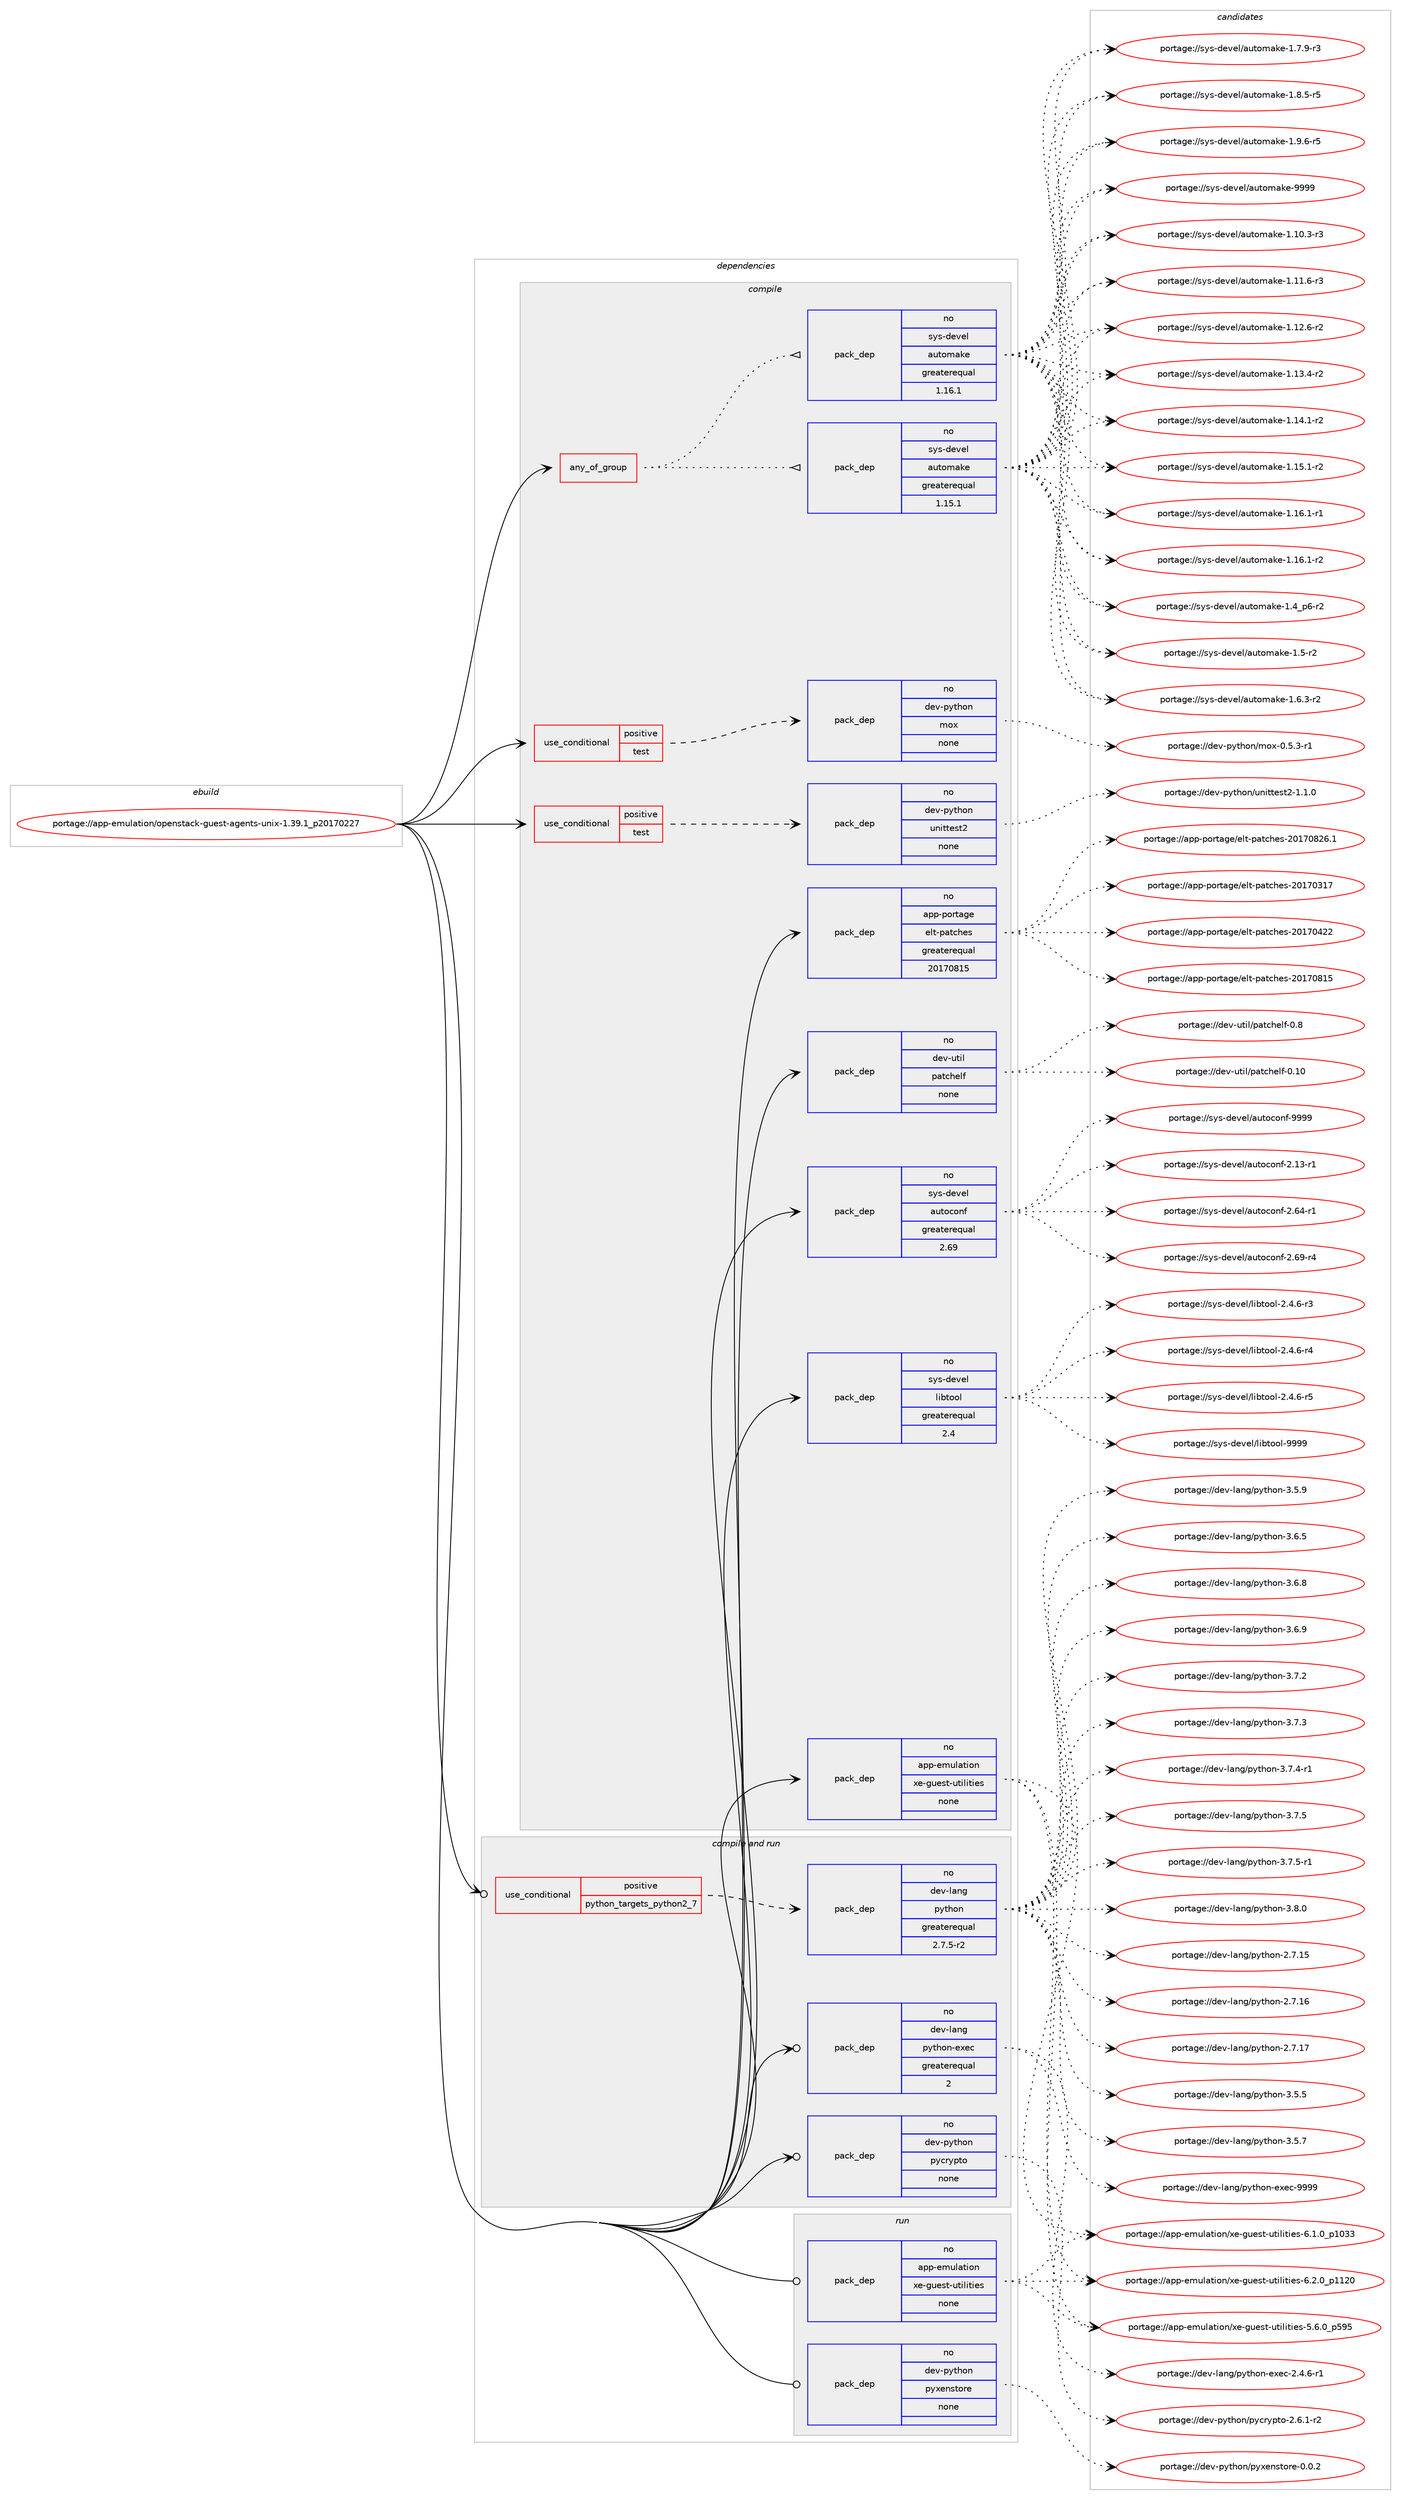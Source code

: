 digraph prolog {

# *************
# Graph options
# *************

newrank=true;
concentrate=true;
compound=true;
graph [rankdir=LR,fontname=Helvetica,fontsize=10,ranksep=1.5];#, ranksep=2.5, nodesep=0.2];
edge  [arrowhead=vee];
node  [fontname=Helvetica,fontsize=10];

# **********
# The ebuild
# **********

subgraph cluster_leftcol {
color=gray;
label=<<i>ebuild</i>>;
id [label="portage://app-emulation/openstack-guest-agents-unix-1.39.1_p20170227", color=red, width=4, href="../app-emulation/openstack-guest-agents-unix-1.39.1_p20170227.svg"];
}

# ****************
# The dependencies
# ****************

subgraph cluster_midcol {
color=gray;
label=<<i>dependencies</i>>;
subgraph cluster_compile {
fillcolor="#eeeeee";
style=filled;
label=<<i>compile</i>>;
subgraph any376 {
dependency22948 [label=<<TABLE BORDER="0" CELLBORDER="1" CELLSPACING="0" CELLPADDING="4"><TR><TD CELLPADDING="10">any_of_group</TD></TR></TABLE>>, shape=none, color=red];subgraph pack17103 {
dependency22949 [label=<<TABLE BORDER="0" CELLBORDER="1" CELLSPACING="0" CELLPADDING="4" WIDTH="220"><TR><TD ROWSPAN="6" CELLPADDING="30">pack_dep</TD></TR><TR><TD WIDTH="110">no</TD></TR><TR><TD>sys-devel</TD></TR><TR><TD>automake</TD></TR><TR><TD>greaterequal</TD></TR><TR><TD>1.16.1</TD></TR></TABLE>>, shape=none, color=blue];
}
dependency22948:e -> dependency22949:w [weight=20,style="dotted",arrowhead="oinv"];
subgraph pack17104 {
dependency22950 [label=<<TABLE BORDER="0" CELLBORDER="1" CELLSPACING="0" CELLPADDING="4" WIDTH="220"><TR><TD ROWSPAN="6" CELLPADDING="30">pack_dep</TD></TR><TR><TD WIDTH="110">no</TD></TR><TR><TD>sys-devel</TD></TR><TR><TD>automake</TD></TR><TR><TD>greaterequal</TD></TR><TR><TD>1.15.1</TD></TR></TABLE>>, shape=none, color=blue];
}
dependency22948:e -> dependency22950:w [weight=20,style="dotted",arrowhead="oinv"];
}
id:e -> dependency22948:w [weight=20,style="solid",arrowhead="vee"];
subgraph cond5461 {
dependency22951 [label=<<TABLE BORDER="0" CELLBORDER="1" CELLSPACING="0" CELLPADDING="4"><TR><TD ROWSPAN="3" CELLPADDING="10">use_conditional</TD></TR><TR><TD>positive</TD></TR><TR><TD>test</TD></TR></TABLE>>, shape=none, color=red];
subgraph pack17105 {
dependency22952 [label=<<TABLE BORDER="0" CELLBORDER="1" CELLSPACING="0" CELLPADDING="4" WIDTH="220"><TR><TD ROWSPAN="6" CELLPADDING="30">pack_dep</TD></TR><TR><TD WIDTH="110">no</TD></TR><TR><TD>dev-python</TD></TR><TR><TD>mox</TD></TR><TR><TD>none</TD></TR><TR><TD></TD></TR></TABLE>>, shape=none, color=blue];
}
dependency22951:e -> dependency22952:w [weight=20,style="dashed",arrowhead="vee"];
}
id:e -> dependency22951:w [weight=20,style="solid",arrowhead="vee"];
subgraph cond5462 {
dependency22953 [label=<<TABLE BORDER="0" CELLBORDER="1" CELLSPACING="0" CELLPADDING="4"><TR><TD ROWSPAN="3" CELLPADDING="10">use_conditional</TD></TR><TR><TD>positive</TD></TR><TR><TD>test</TD></TR></TABLE>>, shape=none, color=red];
subgraph pack17106 {
dependency22954 [label=<<TABLE BORDER="0" CELLBORDER="1" CELLSPACING="0" CELLPADDING="4" WIDTH="220"><TR><TD ROWSPAN="6" CELLPADDING="30">pack_dep</TD></TR><TR><TD WIDTH="110">no</TD></TR><TR><TD>dev-python</TD></TR><TR><TD>unittest2</TD></TR><TR><TD>none</TD></TR><TR><TD></TD></TR></TABLE>>, shape=none, color=blue];
}
dependency22953:e -> dependency22954:w [weight=20,style="dashed",arrowhead="vee"];
}
id:e -> dependency22953:w [weight=20,style="solid",arrowhead="vee"];
subgraph pack17107 {
dependency22955 [label=<<TABLE BORDER="0" CELLBORDER="1" CELLSPACING="0" CELLPADDING="4" WIDTH="220"><TR><TD ROWSPAN="6" CELLPADDING="30">pack_dep</TD></TR><TR><TD WIDTH="110">no</TD></TR><TR><TD>app-emulation</TD></TR><TR><TD>xe-guest-utilities</TD></TR><TR><TD>none</TD></TR><TR><TD></TD></TR></TABLE>>, shape=none, color=blue];
}
id:e -> dependency22955:w [weight=20,style="solid",arrowhead="vee"];
subgraph pack17108 {
dependency22956 [label=<<TABLE BORDER="0" CELLBORDER="1" CELLSPACING="0" CELLPADDING="4" WIDTH="220"><TR><TD ROWSPAN="6" CELLPADDING="30">pack_dep</TD></TR><TR><TD WIDTH="110">no</TD></TR><TR><TD>app-portage</TD></TR><TR><TD>elt-patches</TD></TR><TR><TD>greaterequal</TD></TR><TR><TD>20170815</TD></TR></TABLE>>, shape=none, color=blue];
}
id:e -> dependency22956:w [weight=20,style="solid",arrowhead="vee"];
subgraph pack17109 {
dependency22957 [label=<<TABLE BORDER="0" CELLBORDER="1" CELLSPACING="0" CELLPADDING="4" WIDTH="220"><TR><TD ROWSPAN="6" CELLPADDING="30">pack_dep</TD></TR><TR><TD WIDTH="110">no</TD></TR><TR><TD>dev-util</TD></TR><TR><TD>patchelf</TD></TR><TR><TD>none</TD></TR><TR><TD></TD></TR></TABLE>>, shape=none, color=blue];
}
id:e -> dependency22957:w [weight=20,style="solid",arrowhead="vee"];
subgraph pack17110 {
dependency22958 [label=<<TABLE BORDER="0" CELLBORDER="1" CELLSPACING="0" CELLPADDING="4" WIDTH="220"><TR><TD ROWSPAN="6" CELLPADDING="30">pack_dep</TD></TR><TR><TD WIDTH="110">no</TD></TR><TR><TD>sys-devel</TD></TR><TR><TD>autoconf</TD></TR><TR><TD>greaterequal</TD></TR><TR><TD>2.69</TD></TR></TABLE>>, shape=none, color=blue];
}
id:e -> dependency22958:w [weight=20,style="solid",arrowhead="vee"];
subgraph pack17111 {
dependency22959 [label=<<TABLE BORDER="0" CELLBORDER="1" CELLSPACING="0" CELLPADDING="4" WIDTH="220"><TR><TD ROWSPAN="6" CELLPADDING="30">pack_dep</TD></TR><TR><TD WIDTH="110">no</TD></TR><TR><TD>sys-devel</TD></TR><TR><TD>libtool</TD></TR><TR><TD>greaterequal</TD></TR><TR><TD>2.4</TD></TR></TABLE>>, shape=none, color=blue];
}
id:e -> dependency22959:w [weight=20,style="solid",arrowhead="vee"];
}
subgraph cluster_compileandrun {
fillcolor="#eeeeee";
style=filled;
label=<<i>compile and run</i>>;
subgraph cond5463 {
dependency22960 [label=<<TABLE BORDER="0" CELLBORDER="1" CELLSPACING="0" CELLPADDING="4"><TR><TD ROWSPAN="3" CELLPADDING="10">use_conditional</TD></TR><TR><TD>positive</TD></TR><TR><TD>python_targets_python2_7</TD></TR></TABLE>>, shape=none, color=red];
subgraph pack17112 {
dependency22961 [label=<<TABLE BORDER="0" CELLBORDER="1" CELLSPACING="0" CELLPADDING="4" WIDTH="220"><TR><TD ROWSPAN="6" CELLPADDING="30">pack_dep</TD></TR><TR><TD WIDTH="110">no</TD></TR><TR><TD>dev-lang</TD></TR><TR><TD>python</TD></TR><TR><TD>greaterequal</TD></TR><TR><TD>2.7.5-r2</TD></TR></TABLE>>, shape=none, color=blue];
}
dependency22960:e -> dependency22961:w [weight=20,style="dashed",arrowhead="vee"];
}
id:e -> dependency22960:w [weight=20,style="solid",arrowhead="odotvee"];
subgraph pack17113 {
dependency22962 [label=<<TABLE BORDER="0" CELLBORDER="1" CELLSPACING="0" CELLPADDING="4" WIDTH="220"><TR><TD ROWSPAN="6" CELLPADDING="30">pack_dep</TD></TR><TR><TD WIDTH="110">no</TD></TR><TR><TD>dev-lang</TD></TR><TR><TD>python-exec</TD></TR><TR><TD>greaterequal</TD></TR><TR><TD>2</TD></TR></TABLE>>, shape=none, color=blue];
}
id:e -> dependency22962:w [weight=20,style="solid",arrowhead="odotvee"];
subgraph pack17114 {
dependency22963 [label=<<TABLE BORDER="0" CELLBORDER="1" CELLSPACING="0" CELLPADDING="4" WIDTH="220"><TR><TD ROWSPAN="6" CELLPADDING="30">pack_dep</TD></TR><TR><TD WIDTH="110">no</TD></TR><TR><TD>dev-python</TD></TR><TR><TD>pycrypto</TD></TR><TR><TD>none</TD></TR><TR><TD></TD></TR></TABLE>>, shape=none, color=blue];
}
id:e -> dependency22963:w [weight=20,style="solid",arrowhead="odotvee"];
}
subgraph cluster_run {
fillcolor="#eeeeee";
style=filled;
label=<<i>run</i>>;
subgraph pack17115 {
dependency22964 [label=<<TABLE BORDER="0" CELLBORDER="1" CELLSPACING="0" CELLPADDING="4" WIDTH="220"><TR><TD ROWSPAN="6" CELLPADDING="30">pack_dep</TD></TR><TR><TD WIDTH="110">no</TD></TR><TR><TD>app-emulation</TD></TR><TR><TD>xe-guest-utilities</TD></TR><TR><TD>none</TD></TR><TR><TD></TD></TR></TABLE>>, shape=none, color=blue];
}
id:e -> dependency22964:w [weight=20,style="solid",arrowhead="odot"];
subgraph pack17116 {
dependency22965 [label=<<TABLE BORDER="0" CELLBORDER="1" CELLSPACING="0" CELLPADDING="4" WIDTH="220"><TR><TD ROWSPAN="6" CELLPADDING="30">pack_dep</TD></TR><TR><TD WIDTH="110">no</TD></TR><TR><TD>dev-python</TD></TR><TR><TD>pyxenstore</TD></TR><TR><TD>none</TD></TR><TR><TD></TD></TR></TABLE>>, shape=none, color=blue];
}
id:e -> dependency22965:w [weight=20,style="solid",arrowhead="odot"];
}
}

# **************
# The candidates
# **************

subgraph cluster_choices {
rank=same;
color=gray;
label=<<i>candidates</i>>;

subgraph choice17103 {
color=black;
nodesep=1;
choiceportage11512111545100101118101108479711711611110997107101454946494846514511451 [label="portage://sys-devel/automake-1.10.3-r3", color=red, width=4,href="../sys-devel/automake-1.10.3-r3.svg"];
choiceportage11512111545100101118101108479711711611110997107101454946494946544511451 [label="portage://sys-devel/automake-1.11.6-r3", color=red, width=4,href="../sys-devel/automake-1.11.6-r3.svg"];
choiceportage11512111545100101118101108479711711611110997107101454946495046544511450 [label="portage://sys-devel/automake-1.12.6-r2", color=red, width=4,href="../sys-devel/automake-1.12.6-r2.svg"];
choiceportage11512111545100101118101108479711711611110997107101454946495146524511450 [label="portage://sys-devel/automake-1.13.4-r2", color=red, width=4,href="../sys-devel/automake-1.13.4-r2.svg"];
choiceportage11512111545100101118101108479711711611110997107101454946495246494511450 [label="portage://sys-devel/automake-1.14.1-r2", color=red, width=4,href="../sys-devel/automake-1.14.1-r2.svg"];
choiceportage11512111545100101118101108479711711611110997107101454946495346494511450 [label="portage://sys-devel/automake-1.15.1-r2", color=red, width=4,href="../sys-devel/automake-1.15.1-r2.svg"];
choiceportage11512111545100101118101108479711711611110997107101454946495446494511449 [label="portage://sys-devel/automake-1.16.1-r1", color=red, width=4,href="../sys-devel/automake-1.16.1-r1.svg"];
choiceportage11512111545100101118101108479711711611110997107101454946495446494511450 [label="portage://sys-devel/automake-1.16.1-r2", color=red, width=4,href="../sys-devel/automake-1.16.1-r2.svg"];
choiceportage115121115451001011181011084797117116111109971071014549465295112544511450 [label="portage://sys-devel/automake-1.4_p6-r2", color=red, width=4,href="../sys-devel/automake-1.4_p6-r2.svg"];
choiceportage11512111545100101118101108479711711611110997107101454946534511450 [label="portage://sys-devel/automake-1.5-r2", color=red, width=4,href="../sys-devel/automake-1.5-r2.svg"];
choiceportage115121115451001011181011084797117116111109971071014549465446514511450 [label="portage://sys-devel/automake-1.6.3-r2", color=red, width=4,href="../sys-devel/automake-1.6.3-r2.svg"];
choiceportage115121115451001011181011084797117116111109971071014549465546574511451 [label="portage://sys-devel/automake-1.7.9-r3", color=red, width=4,href="../sys-devel/automake-1.7.9-r3.svg"];
choiceportage115121115451001011181011084797117116111109971071014549465646534511453 [label="portage://sys-devel/automake-1.8.5-r5", color=red, width=4,href="../sys-devel/automake-1.8.5-r5.svg"];
choiceportage115121115451001011181011084797117116111109971071014549465746544511453 [label="portage://sys-devel/automake-1.9.6-r5", color=red, width=4,href="../sys-devel/automake-1.9.6-r5.svg"];
choiceportage115121115451001011181011084797117116111109971071014557575757 [label="portage://sys-devel/automake-9999", color=red, width=4,href="../sys-devel/automake-9999.svg"];
dependency22949:e -> choiceportage11512111545100101118101108479711711611110997107101454946494846514511451:w [style=dotted,weight="100"];
dependency22949:e -> choiceportage11512111545100101118101108479711711611110997107101454946494946544511451:w [style=dotted,weight="100"];
dependency22949:e -> choiceportage11512111545100101118101108479711711611110997107101454946495046544511450:w [style=dotted,weight="100"];
dependency22949:e -> choiceportage11512111545100101118101108479711711611110997107101454946495146524511450:w [style=dotted,weight="100"];
dependency22949:e -> choiceportage11512111545100101118101108479711711611110997107101454946495246494511450:w [style=dotted,weight="100"];
dependency22949:e -> choiceportage11512111545100101118101108479711711611110997107101454946495346494511450:w [style=dotted,weight="100"];
dependency22949:e -> choiceportage11512111545100101118101108479711711611110997107101454946495446494511449:w [style=dotted,weight="100"];
dependency22949:e -> choiceportage11512111545100101118101108479711711611110997107101454946495446494511450:w [style=dotted,weight="100"];
dependency22949:e -> choiceportage115121115451001011181011084797117116111109971071014549465295112544511450:w [style=dotted,weight="100"];
dependency22949:e -> choiceportage11512111545100101118101108479711711611110997107101454946534511450:w [style=dotted,weight="100"];
dependency22949:e -> choiceportage115121115451001011181011084797117116111109971071014549465446514511450:w [style=dotted,weight="100"];
dependency22949:e -> choiceportage115121115451001011181011084797117116111109971071014549465546574511451:w [style=dotted,weight="100"];
dependency22949:e -> choiceportage115121115451001011181011084797117116111109971071014549465646534511453:w [style=dotted,weight="100"];
dependency22949:e -> choiceportage115121115451001011181011084797117116111109971071014549465746544511453:w [style=dotted,weight="100"];
dependency22949:e -> choiceportage115121115451001011181011084797117116111109971071014557575757:w [style=dotted,weight="100"];
}
subgraph choice17104 {
color=black;
nodesep=1;
choiceportage11512111545100101118101108479711711611110997107101454946494846514511451 [label="portage://sys-devel/automake-1.10.3-r3", color=red, width=4,href="../sys-devel/automake-1.10.3-r3.svg"];
choiceportage11512111545100101118101108479711711611110997107101454946494946544511451 [label="portage://sys-devel/automake-1.11.6-r3", color=red, width=4,href="../sys-devel/automake-1.11.6-r3.svg"];
choiceportage11512111545100101118101108479711711611110997107101454946495046544511450 [label="portage://sys-devel/automake-1.12.6-r2", color=red, width=4,href="../sys-devel/automake-1.12.6-r2.svg"];
choiceportage11512111545100101118101108479711711611110997107101454946495146524511450 [label="portage://sys-devel/automake-1.13.4-r2", color=red, width=4,href="../sys-devel/automake-1.13.4-r2.svg"];
choiceportage11512111545100101118101108479711711611110997107101454946495246494511450 [label="portage://sys-devel/automake-1.14.1-r2", color=red, width=4,href="../sys-devel/automake-1.14.1-r2.svg"];
choiceportage11512111545100101118101108479711711611110997107101454946495346494511450 [label="portage://sys-devel/automake-1.15.1-r2", color=red, width=4,href="../sys-devel/automake-1.15.1-r2.svg"];
choiceportage11512111545100101118101108479711711611110997107101454946495446494511449 [label="portage://sys-devel/automake-1.16.1-r1", color=red, width=4,href="../sys-devel/automake-1.16.1-r1.svg"];
choiceportage11512111545100101118101108479711711611110997107101454946495446494511450 [label="portage://sys-devel/automake-1.16.1-r2", color=red, width=4,href="../sys-devel/automake-1.16.1-r2.svg"];
choiceportage115121115451001011181011084797117116111109971071014549465295112544511450 [label="portage://sys-devel/automake-1.4_p6-r2", color=red, width=4,href="../sys-devel/automake-1.4_p6-r2.svg"];
choiceportage11512111545100101118101108479711711611110997107101454946534511450 [label="portage://sys-devel/automake-1.5-r2", color=red, width=4,href="../sys-devel/automake-1.5-r2.svg"];
choiceportage115121115451001011181011084797117116111109971071014549465446514511450 [label="portage://sys-devel/automake-1.6.3-r2", color=red, width=4,href="../sys-devel/automake-1.6.3-r2.svg"];
choiceportage115121115451001011181011084797117116111109971071014549465546574511451 [label="portage://sys-devel/automake-1.7.9-r3", color=red, width=4,href="../sys-devel/automake-1.7.9-r3.svg"];
choiceportage115121115451001011181011084797117116111109971071014549465646534511453 [label="portage://sys-devel/automake-1.8.5-r5", color=red, width=4,href="../sys-devel/automake-1.8.5-r5.svg"];
choiceportage115121115451001011181011084797117116111109971071014549465746544511453 [label="portage://sys-devel/automake-1.9.6-r5", color=red, width=4,href="../sys-devel/automake-1.9.6-r5.svg"];
choiceportage115121115451001011181011084797117116111109971071014557575757 [label="portage://sys-devel/automake-9999", color=red, width=4,href="../sys-devel/automake-9999.svg"];
dependency22950:e -> choiceportage11512111545100101118101108479711711611110997107101454946494846514511451:w [style=dotted,weight="100"];
dependency22950:e -> choiceportage11512111545100101118101108479711711611110997107101454946494946544511451:w [style=dotted,weight="100"];
dependency22950:e -> choiceportage11512111545100101118101108479711711611110997107101454946495046544511450:w [style=dotted,weight="100"];
dependency22950:e -> choiceportage11512111545100101118101108479711711611110997107101454946495146524511450:w [style=dotted,weight="100"];
dependency22950:e -> choiceportage11512111545100101118101108479711711611110997107101454946495246494511450:w [style=dotted,weight="100"];
dependency22950:e -> choiceportage11512111545100101118101108479711711611110997107101454946495346494511450:w [style=dotted,weight="100"];
dependency22950:e -> choiceportage11512111545100101118101108479711711611110997107101454946495446494511449:w [style=dotted,weight="100"];
dependency22950:e -> choiceportage11512111545100101118101108479711711611110997107101454946495446494511450:w [style=dotted,weight="100"];
dependency22950:e -> choiceportage115121115451001011181011084797117116111109971071014549465295112544511450:w [style=dotted,weight="100"];
dependency22950:e -> choiceportage11512111545100101118101108479711711611110997107101454946534511450:w [style=dotted,weight="100"];
dependency22950:e -> choiceportage115121115451001011181011084797117116111109971071014549465446514511450:w [style=dotted,weight="100"];
dependency22950:e -> choiceportage115121115451001011181011084797117116111109971071014549465546574511451:w [style=dotted,weight="100"];
dependency22950:e -> choiceportage115121115451001011181011084797117116111109971071014549465646534511453:w [style=dotted,weight="100"];
dependency22950:e -> choiceportage115121115451001011181011084797117116111109971071014549465746544511453:w [style=dotted,weight="100"];
dependency22950:e -> choiceportage115121115451001011181011084797117116111109971071014557575757:w [style=dotted,weight="100"];
}
subgraph choice17105 {
color=black;
nodesep=1;
choiceportage10010111845112121116104111110471091111204548465346514511449 [label="portage://dev-python/mox-0.5.3-r1", color=red, width=4,href="../dev-python/mox-0.5.3-r1.svg"];
dependency22952:e -> choiceportage10010111845112121116104111110471091111204548465346514511449:w [style=dotted,weight="100"];
}
subgraph choice17106 {
color=black;
nodesep=1;
choiceportage100101118451121211161041111104711711010511611610111511650454946494648 [label="portage://dev-python/unittest2-1.1.0", color=red, width=4,href="../dev-python/unittest2-1.1.0.svg"];
dependency22954:e -> choiceportage100101118451121211161041111104711711010511611610111511650454946494648:w [style=dotted,weight="100"];
}
subgraph choice17107 {
color=black;
nodesep=1;
choiceportage97112112451011091171089711610511111047120101451031171011151164511711610510810511610510111545534654464895112535753 [label="portage://app-emulation/xe-guest-utilities-5.6.0_p595", color=red, width=4,href="../app-emulation/xe-guest-utilities-5.6.0_p595.svg"];
choiceportage9711211245101109117108971161051111104712010145103117101115116451171161051081051161051011154554464946489511249485151 [label="portage://app-emulation/xe-guest-utilities-6.1.0_p1033", color=red, width=4,href="../app-emulation/xe-guest-utilities-6.1.0_p1033.svg"];
choiceportage9711211245101109117108971161051111104712010145103117101115116451171161051081051161051011154554465046489511249495048 [label="portage://app-emulation/xe-guest-utilities-6.2.0_p1120", color=red, width=4,href="../app-emulation/xe-guest-utilities-6.2.0_p1120.svg"];
dependency22955:e -> choiceportage97112112451011091171089711610511111047120101451031171011151164511711610510810511610510111545534654464895112535753:w [style=dotted,weight="100"];
dependency22955:e -> choiceportage9711211245101109117108971161051111104712010145103117101115116451171161051081051161051011154554464946489511249485151:w [style=dotted,weight="100"];
dependency22955:e -> choiceportage9711211245101109117108971161051111104712010145103117101115116451171161051081051161051011154554465046489511249495048:w [style=dotted,weight="100"];
}
subgraph choice17108 {
color=black;
nodesep=1;
choiceportage97112112451121111141169710310147101108116451129711699104101115455048495548514955 [label="portage://app-portage/elt-patches-20170317", color=red, width=4,href="../app-portage/elt-patches-20170317.svg"];
choiceportage97112112451121111141169710310147101108116451129711699104101115455048495548525050 [label="portage://app-portage/elt-patches-20170422", color=red, width=4,href="../app-portage/elt-patches-20170422.svg"];
choiceportage97112112451121111141169710310147101108116451129711699104101115455048495548564953 [label="portage://app-portage/elt-patches-20170815", color=red, width=4,href="../app-portage/elt-patches-20170815.svg"];
choiceportage971121124511211111411697103101471011081164511297116991041011154550484955485650544649 [label="portage://app-portage/elt-patches-20170826.1", color=red, width=4,href="../app-portage/elt-patches-20170826.1.svg"];
dependency22956:e -> choiceportage97112112451121111141169710310147101108116451129711699104101115455048495548514955:w [style=dotted,weight="100"];
dependency22956:e -> choiceportage97112112451121111141169710310147101108116451129711699104101115455048495548525050:w [style=dotted,weight="100"];
dependency22956:e -> choiceportage97112112451121111141169710310147101108116451129711699104101115455048495548564953:w [style=dotted,weight="100"];
dependency22956:e -> choiceportage971121124511211111411697103101471011081164511297116991041011154550484955485650544649:w [style=dotted,weight="100"];
}
subgraph choice17109 {
color=black;
nodesep=1;
choiceportage100101118451171161051084711297116991041011081024548464948 [label="portage://dev-util/patchelf-0.10", color=red, width=4,href="../dev-util/patchelf-0.10.svg"];
choiceportage1001011184511711610510847112971169910410110810245484656 [label="portage://dev-util/patchelf-0.8", color=red, width=4,href="../dev-util/patchelf-0.8.svg"];
dependency22957:e -> choiceportage100101118451171161051084711297116991041011081024548464948:w [style=dotted,weight="100"];
dependency22957:e -> choiceportage1001011184511711610510847112971169910410110810245484656:w [style=dotted,weight="100"];
}
subgraph choice17110 {
color=black;
nodesep=1;
choiceportage1151211154510010111810110847971171161119911111010245504649514511449 [label="portage://sys-devel/autoconf-2.13-r1", color=red, width=4,href="../sys-devel/autoconf-2.13-r1.svg"];
choiceportage1151211154510010111810110847971171161119911111010245504654524511449 [label="portage://sys-devel/autoconf-2.64-r1", color=red, width=4,href="../sys-devel/autoconf-2.64-r1.svg"];
choiceportage1151211154510010111810110847971171161119911111010245504654574511452 [label="portage://sys-devel/autoconf-2.69-r4", color=red, width=4,href="../sys-devel/autoconf-2.69-r4.svg"];
choiceportage115121115451001011181011084797117116111991111101024557575757 [label="portage://sys-devel/autoconf-9999", color=red, width=4,href="../sys-devel/autoconf-9999.svg"];
dependency22958:e -> choiceportage1151211154510010111810110847971171161119911111010245504649514511449:w [style=dotted,weight="100"];
dependency22958:e -> choiceportage1151211154510010111810110847971171161119911111010245504654524511449:w [style=dotted,weight="100"];
dependency22958:e -> choiceportage1151211154510010111810110847971171161119911111010245504654574511452:w [style=dotted,weight="100"];
dependency22958:e -> choiceportage115121115451001011181011084797117116111991111101024557575757:w [style=dotted,weight="100"];
}
subgraph choice17111 {
color=black;
nodesep=1;
choiceportage1151211154510010111810110847108105981161111111084550465246544511451 [label="portage://sys-devel/libtool-2.4.6-r3", color=red, width=4,href="../sys-devel/libtool-2.4.6-r3.svg"];
choiceportage1151211154510010111810110847108105981161111111084550465246544511452 [label="portage://sys-devel/libtool-2.4.6-r4", color=red, width=4,href="../sys-devel/libtool-2.4.6-r4.svg"];
choiceportage1151211154510010111810110847108105981161111111084550465246544511453 [label="portage://sys-devel/libtool-2.4.6-r5", color=red, width=4,href="../sys-devel/libtool-2.4.6-r5.svg"];
choiceportage1151211154510010111810110847108105981161111111084557575757 [label="portage://sys-devel/libtool-9999", color=red, width=4,href="../sys-devel/libtool-9999.svg"];
dependency22959:e -> choiceportage1151211154510010111810110847108105981161111111084550465246544511451:w [style=dotted,weight="100"];
dependency22959:e -> choiceportage1151211154510010111810110847108105981161111111084550465246544511452:w [style=dotted,weight="100"];
dependency22959:e -> choiceportage1151211154510010111810110847108105981161111111084550465246544511453:w [style=dotted,weight="100"];
dependency22959:e -> choiceportage1151211154510010111810110847108105981161111111084557575757:w [style=dotted,weight="100"];
}
subgraph choice17112 {
color=black;
nodesep=1;
choiceportage10010111845108971101034711212111610411111045504655464953 [label="portage://dev-lang/python-2.7.15", color=red, width=4,href="../dev-lang/python-2.7.15.svg"];
choiceportage10010111845108971101034711212111610411111045504655464954 [label="portage://dev-lang/python-2.7.16", color=red, width=4,href="../dev-lang/python-2.7.16.svg"];
choiceportage10010111845108971101034711212111610411111045504655464955 [label="portage://dev-lang/python-2.7.17", color=red, width=4,href="../dev-lang/python-2.7.17.svg"];
choiceportage100101118451089711010347112121116104111110455146534653 [label="portage://dev-lang/python-3.5.5", color=red, width=4,href="../dev-lang/python-3.5.5.svg"];
choiceportage100101118451089711010347112121116104111110455146534655 [label="portage://dev-lang/python-3.5.7", color=red, width=4,href="../dev-lang/python-3.5.7.svg"];
choiceportage100101118451089711010347112121116104111110455146534657 [label="portage://dev-lang/python-3.5.9", color=red, width=4,href="../dev-lang/python-3.5.9.svg"];
choiceportage100101118451089711010347112121116104111110455146544653 [label="portage://dev-lang/python-3.6.5", color=red, width=4,href="../dev-lang/python-3.6.5.svg"];
choiceportage100101118451089711010347112121116104111110455146544656 [label="portage://dev-lang/python-3.6.8", color=red, width=4,href="../dev-lang/python-3.6.8.svg"];
choiceportage100101118451089711010347112121116104111110455146544657 [label="portage://dev-lang/python-3.6.9", color=red, width=4,href="../dev-lang/python-3.6.9.svg"];
choiceportage100101118451089711010347112121116104111110455146554650 [label="portage://dev-lang/python-3.7.2", color=red, width=4,href="../dev-lang/python-3.7.2.svg"];
choiceportage100101118451089711010347112121116104111110455146554651 [label="portage://dev-lang/python-3.7.3", color=red, width=4,href="../dev-lang/python-3.7.3.svg"];
choiceportage1001011184510897110103471121211161041111104551465546524511449 [label="portage://dev-lang/python-3.7.4-r1", color=red, width=4,href="../dev-lang/python-3.7.4-r1.svg"];
choiceportage100101118451089711010347112121116104111110455146554653 [label="portage://dev-lang/python-3.7.5", color=red, width=4,href="../dev-lang/python-3.7.5.svg"];
choiceportage1001011184510897110103471121211161041111104551465546534511449 [label="portage://dev-lang/python-3.7.5-r1", color=red, width=4,href="../dev-lang/python-3.7.5-r1.svg"];
choiceportage100101118451089711010347112121116104111110455146564648 [label="portage://dev-lang/python-3.8.0", color=red, width=4,href="../dev-lang/python-3.8.0.svg"];
dependency22961:e -> choiceportage10010111845108971101034711212111610411111045504655464953:w [style=dotted,weight="100"];
dependency22961:e -> choiceportage10010111845108971101034711212111610411111045504655464954:w [style=dotted,weight="100"];
dependency22961:e -> choiceportage10010111845108971101034711212111610411111045504655464955:w [style=dotted,weight="100"];
dependency22961:e -> choiceportage100101118451089711010347112121116104111110455146534653:w [style=dotted,weight="100"];
dependency22961:e -> choiceportage100101118451089711010347112121116104111110455146534655:w [style=dotted,weight="100"];
dependency22961:e -> choiceportage100101118451089711010347112121116104111110455146534657:w [style=dotted,weight="100"];
dependency22961:e -> choiceportage100101118451089711010347112121116104111110455146544653:w [style=dotted,weight="100"];
dependency22961:e -> choiceportage100101118451089711010347112121116104111110455146544656:w [style=dotted,weight="100"];
dependency22961:e -> choiceportage100101118451089711010347112121116104111110455146544657:w [style=dotted,weight="100"];
dependency22961:e -> choiceportage100101118451089711010347112121116104111110455146554650:w [style=dotted,weight="100"];
dependency22961:e -> choiceportage100101118451089711010347112121116104111110455146554651:w [style=dotted,weight="100"];
dependency22961:e -> choiceportage1001011184510897110103471121211161041111104551465546524511449:w [style=dotted,weight="100"];
dependency22961:e -> choiceportage100101118451089711010347112121116104111110455146554653:w [style=dotted,weight="100"];
dependency22961:e -> choiceportage1001011184510897110103471121211161041111104551465546534511449:w [style=dotted,weight="100"];
dependency22961:e -> choiceportage100101118451089711010347112121116104111110455146564648:w [style=dotted,weight="100"];
}
subgraph choice17113 {
color=black;
nodesep=1;
choiceportage10010111845108971101034711212111610411111045101120101994550465246544511449 [label="portage://dev-lang/python-exec-2.4.6-r1", color=red, width=4,href="../dev-lang/python-exec-2.4.6-r1.svg"];
choiceportage10010111845108971101034711212111610411111045101120101994557575757 [label="portage://dev-lang/python-exec-9999", color=red, width=4,href="../dev-lang/python-exec-9999.svg"];
dependency22962:e -> choiceportage10010111845108971101034711212111610411111045101120101994550465246544511449:w [style=dotted,weight="100"];
dependency22962:e -> choiceportage10010111845108971101034711212111610411111045101120101994557575757:w [style=dotted,weight="100"];
}
subgraph choice17114 {
color=black;
nodesep=1;
choiceportage1001011184511212111610411111047112121991141211121161114550465446494511450 [label="portage://dev-python/pycrypto-2.6.1-r2", color=red, width=4,href="../dev-python/pycrypto-2.6.1-r2.svg"];
dependency22963:e -> choiceportage1001011184511212111610411111047112121991141211121161114550465446494511450:w [style=dotted,weight="100"];
}
subgraph choice17115 {
color=black;
nodesep=1;
choiceportage97112112451011091171089711610511111047120101451031171011151164511711610510810511610510111545534654464895112535753 [label="portage://app-emulation/xe-guest-utilities-5.6.0_p595", color=red, width=4,href="../app-emulation/xe-guest-utilities-5.6.0_p595.svg"];
choiceportage9711211245101109117108971161051111104712010145103117101115116451171161051081051161051011154554464946489511249485151 [label="portage://app-emulation/xe-guest-utilities-6.1.0_p1033", color=red, width=4,href="../app-emulation/xe-guest-utilities-6.1.0_p1033.svg"];
choiceportage9711211245101109117108971161051111104712010145103117101115116451171161051081051161051011154554465046489511249495048 [label="portage://app-emulation/xe-guest-utilities-6.2.0_p1120", color=red, width=4,href="../app-emulation/xe-guest-utilities-6.2.0_p1120.svg"];
dependency22964:e -> choiceportage97112112451011091171089711610511111047120101451031171011151164511711610510810511610510111545534654464895112535753:w [style=dotted,weight="100"];
dependency22964:e -> choiceportage9711211245101109117108971161051111104712010145103117101115116451171161051081051161051011154554464946489511249485151:w [style=dotted,weight="100"];
dependency22964:e -> choiceportage9711211245101109117108971161051111104712010145103117101115116451171161051081051161051011154554465046489511249495048:w [style=dotted,weight="100"];
}
subgraph choice17116 {
color=black;
nodesep=1;
choiceportage1001011184511212111610411111047112121120101110115116111114101454846484650 [label="portage://dev-python/pyxenstore-0.0.2", color=red, width=4,href="../dev-python/pyxenstore-0.0.2.svg"];
dependency22965:e -> choiceportage1001011184511212111610411111047112121120101110115116111114101454846484650:w [style=dotted,weight="100"];
}
}

}
